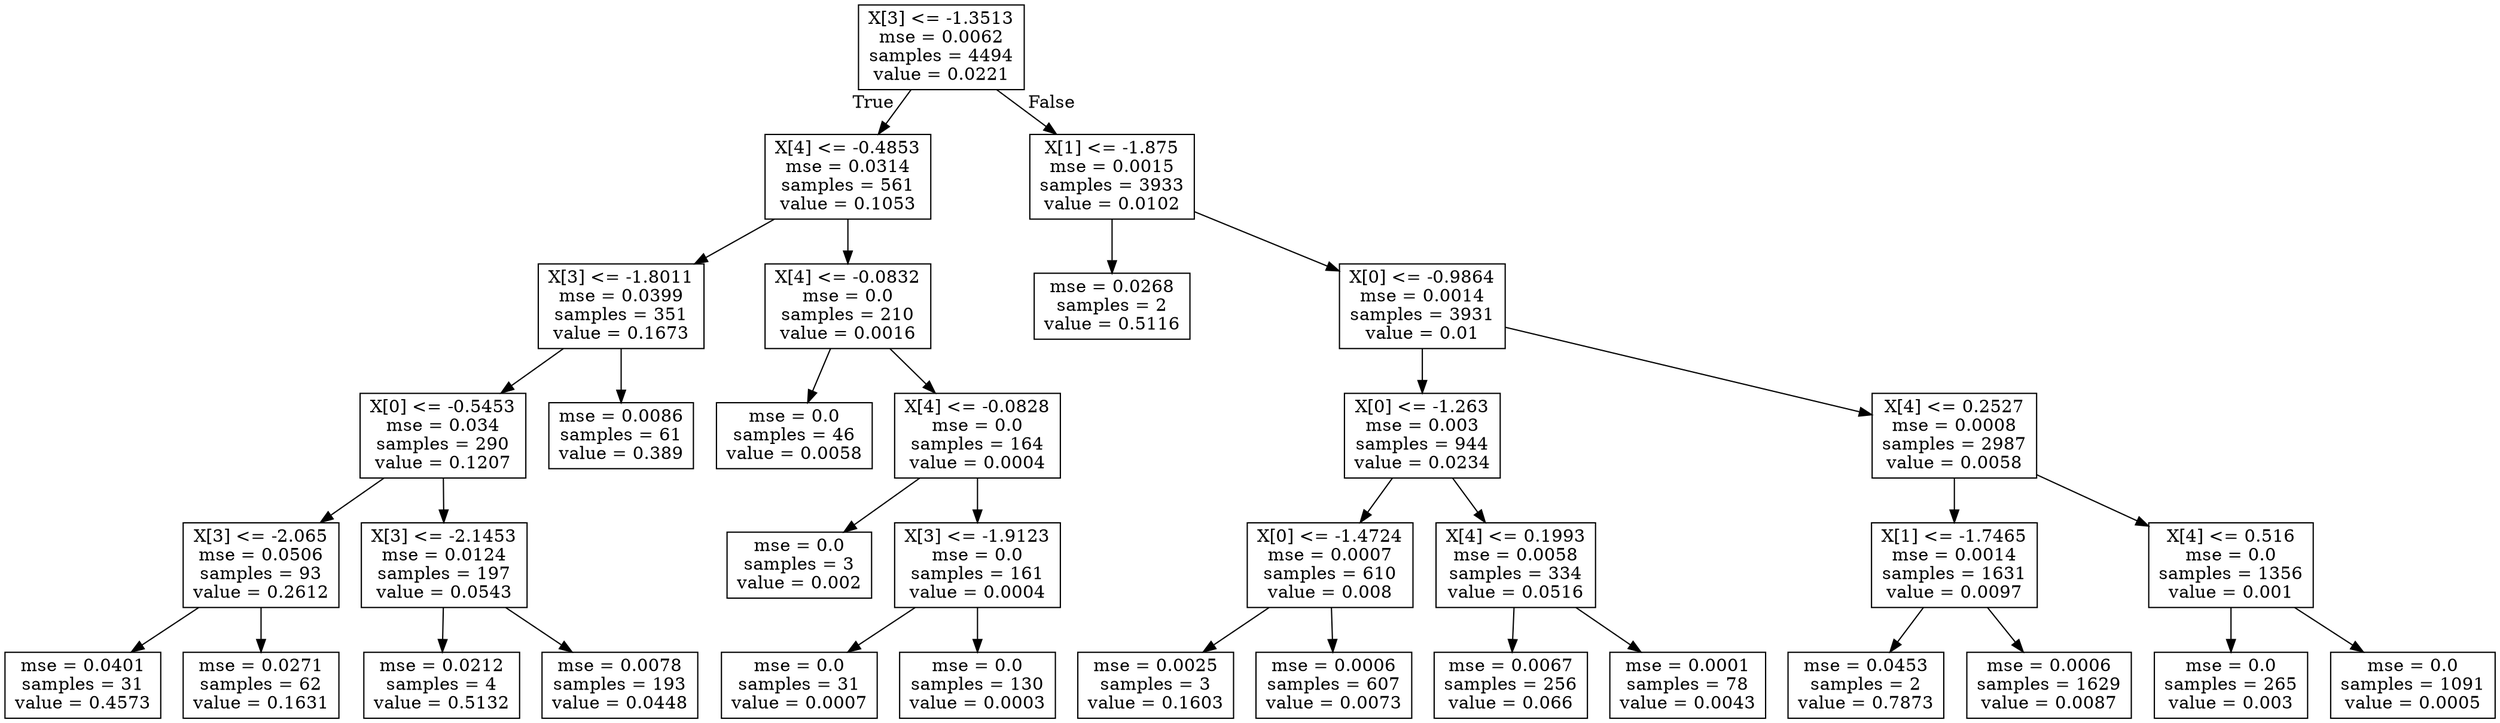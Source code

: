 digraph Tree {
node [shape=box] ;
0 [label="X[3] <= -1.3513\nmse = 0.0062\nsamples = 4494\nvalue = 0.0221"] ;
1 [label="X[4] <= -0.4853\nmse = 0.0314\nsamples = 561\nvalue = 0.1053"] ;
0 -> 1 [labeldistance=2.5, labelangle=45, headlabel="True"] ;
2 [label="X[3] <= -1.8011\nmse = 0.0399\nsamples = 351\nvalue = 0.1673"] ;
1 -> 2 ;
3 [label="X[0] <= -0.5453\nmse = 0.034\nsamples = 290\nvalue = 0.1207"] ;
2 -> 3 ;
4 [label="X[3] <= -2.065\nmse = 0.0506\nsamples = 93\nvalue = 0.2612"] ;
3 -> 4 ;
5 [label="mse = 0.0401\nsamples = 31\nvalue = 0.4573"] ;
4 -> 5 ;
6 [label="mse = 0.0271\nsamples = 62\nvalue = 0.1631"] ;
4 -> 6 ;
7 [label="X[3] <= -2.1453\nmse = 0.0124\nsamples = 197\nvalue = 0.0543"] ;
3 -> 7 ;
8 [label="mse = 0.0212\nsamples = 4\nvalue = 0.5132"] ;
7 -> 8 ;
9 [label="mse = 0.0078\nsamples = 193\nvalue = 0.0448"] ;
7 -> 9 ;
10 [label="mse = 0.0086\nsamples = 61\nvalue = 0.389"] ;
2 -> 10 ;
11 [label="X[4] <= -0.0832\nmse = 0.0\nsamples = 210\nvalue = 0.0016"] ;
1 -> 11 ;
12 [label="mse = 0.0\nsamples = 46\nvalue = 0.0058"] ;
11 -> 12 ;
13 [label="X[4] <= -0.0828\nmse = 0.0\nsamples = 164\nvalue = 0.0004"] ;
11 -> 13 ;
14 [label="mse = 0.0\nsamples = 3\nvalue = 0.002"] ;
13 -> 14 ;
15 [label="X[3] <= -1.9123\nmse = 0.0\nsamples = 161\nvalue = 0.0004"] ;
13 -> 15 ;
16 [label="mse = 0.0\nsamples = 31\nvalue = 0.0007"] ;
15 -> 16 ;
17 [label="mse = 0.0\nsamples = 130\nvalue = 0.0003"] ;
15 -> 17 ;
18 [label="X[1] <= -1.875\nmse = 0.0015\nsamples = 3933\nvalue = 0.0102"] ;
0 -> 18 [labeldistance=2.5, labelangle=-45, headlabel="False"] ;
19 [label="mse = 0.0268\nsamples = 2\nvalue = 0.5116"] ;
18 -> 19 ;
20 [label="X[0] <= -0.9864\nmse = 0.0014\nsamples = 3931\nvalue = 0.01"] ;
18 -> 20 ;
21 [label="X[0] <= -1.263\nmse = 0.003\nsamples = 944\nvalue = 0.0234"] ;
20 -> 21 ;
22 [label="X[0] <= -1.4724\nmse = 0.0007\nsamples = 610\nvalue = 0.008"] ;
21 -> 22 ;
23 [label="mse = 0.0025\nsamples = 3\nvalue = 0.1603"] ;
22 -> 23 ;
24 [label="mse = 0.0006\nsamples = 607\nvalue = 0.0073"] ;
22 -> 24 ;
25 [label="X[4] <= 0.1993\nmse = 0.0058\nsamples = 334\nvalue = 0.0516"] ;
21 -> 25 ;
26 [label="mse = 0.0067\nsamples = 256\nvalue = 0.066"] ;
25 -> 26 ;
27 [label="mse = 0.0001\nsamples = 78\nvalue = 0.0043"] ;
25 -> 27 ;
28 [label="X[4] <= 0.2527\nmse = 0.0008\nsamples = 2987\nvalue = 0.0058"] ;
20 -> 28 ;
29 [label="X[1] <= -1.7465\nmse = 0.0014\nsamples = 1631\nvalue = 0.0097"] ;
28 -> 29 ;
30 [label="mse = 0.0453\nsamples = 2\nvalue = 0.7873"] ;
29 -> 30 ;
31 [label="mse = 0.0006\nsamples = 1629\nvalue = 0.0087"] ;
29 -> 31 ;
32 [label="X[4] <= 0.516\nmse = 0.0\nsamples = 1356\nvalue = 0.001"] ;
28 -> 32 ;
33 [label="mse = 0.0\nsamples = 265\nvalue = 0.003"] ;
32 -> 33 ;
34 [label="mse = 0.0\nsamples = 1091\nvalue = 0.0005"] ;
32 -> 34 ;
}